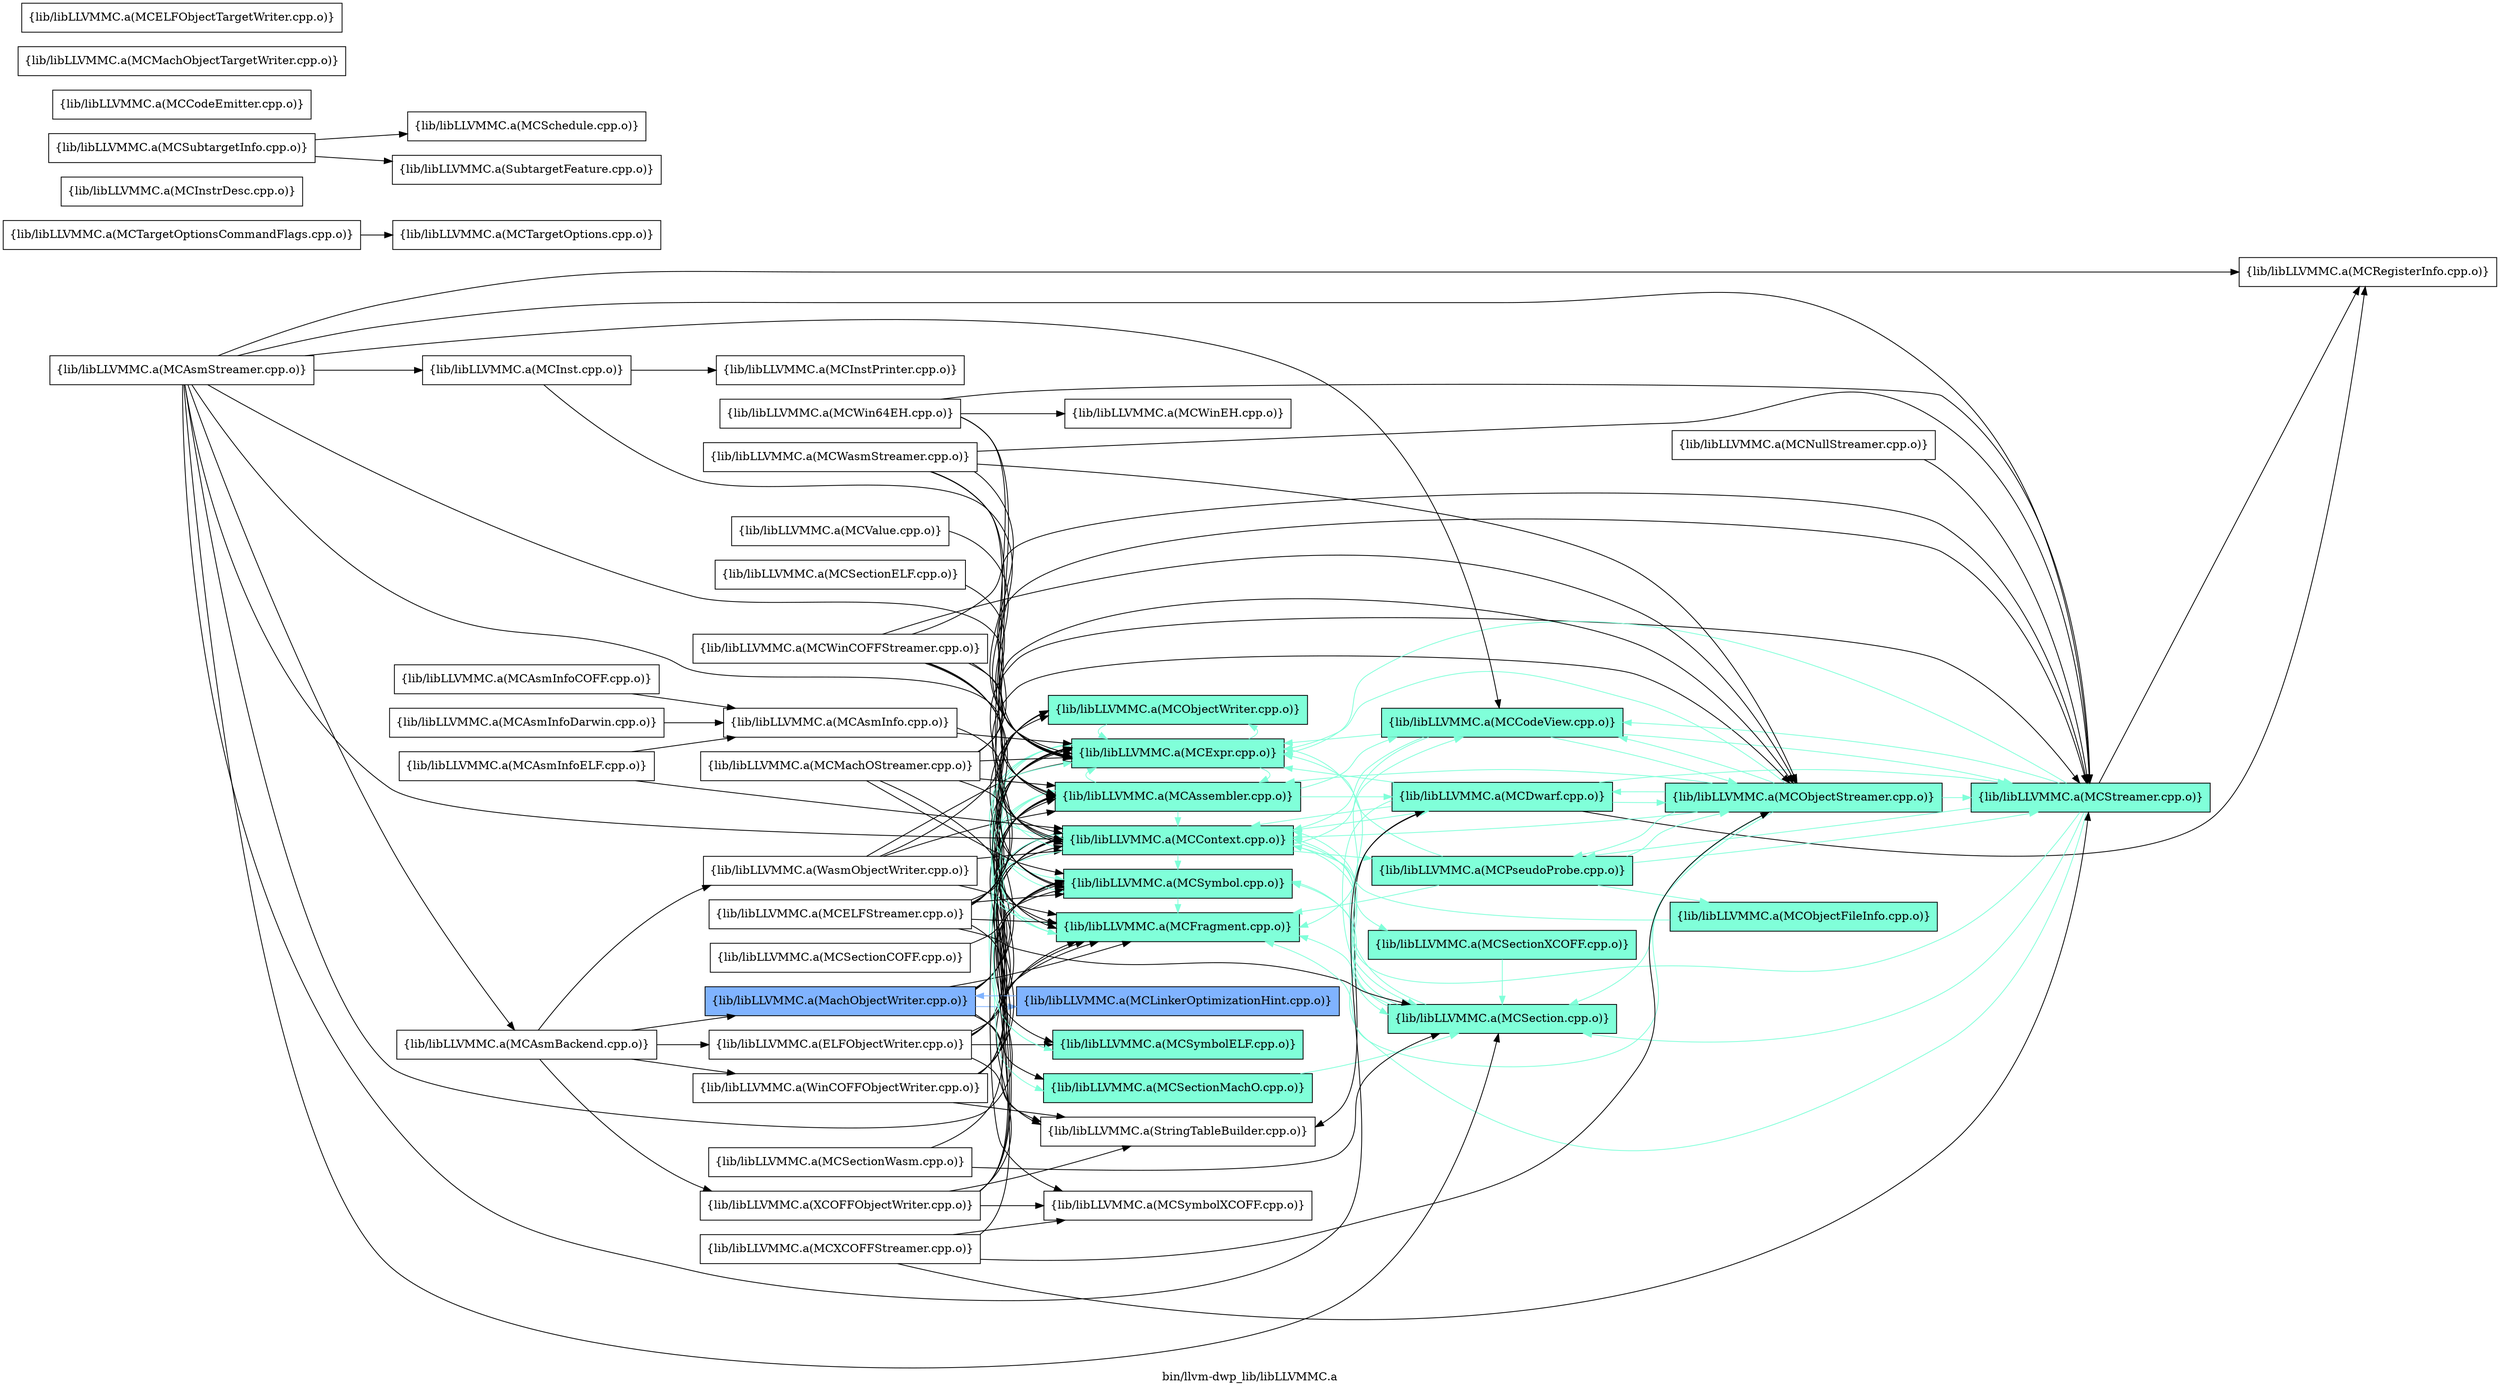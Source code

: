 digraph "bin/llvm-dwp_lib/libLLVMMC.a" {
	label="bin/llvm-dwp_lib/libLLVMMC.a";
	rankdir=LR;
	{ rank=same; Node0x557914d8de48;  }
	{ rank=same; Node0x557914d8bf58; Node0x557914d8ddf8; Node0x557914d8fc98; Node0x557914d908c8; Node0x557914d7fe88;  }
	{ rank=same; Node0x557914d89c08; Node0x557914d88768; Node0x557914d7e858; Node0x557914d7edf8; Node0x557914d8e708; Node0x557914d8e168; Node0x557914d8d9e8; Node0x557914d91db8; Node0x557914d8aec8; Node0x557914d911d8; Node0x557914d8f158;  }
	{ rank=same; Node0x557914d8a3d8; Node0x557914d7fa28; Node0x557914d8d768; Node0x557914d8e938; Node0x557914d8c688;  }
	{ rank=same; Node0x557914d8de48;  }
	{ rank=same; Node0x557914d8bf58; Node0x557914d8ddf8; Node0x557914d8fc98; Node0x557914d908c8; Node0x557914d7fe88;  }
	{ rank=same; Node0x557914d89c08; Node0x557914d88768; Node0x557914d7e858; Node0x557914d7edf8; Node0x557914d8e708; Node0x557914d8e168; Node0x557914d8d9e8; Node0x557914d91db8; Node0x557914d8aec8; Node0x557914d911d8; Node0x557914d8f158;  }
	{ rank=same; Node0x557914d8a3d8; Node0x557914d7fa28; Node0x557914d8d768; Node0x557914d8e938; Node0x557914d8c688;  }

	Node0x557914d8de48 [shape=record,shape=box,group=0,label="{lib/libLLVMMC.a(MCAsmBackend.cpp.o)}"];
	Node0x557914d8de48 -> Node0x557914d8bf58;
	Node0x557914d8de48 -> Node0x557914d8ddf8;
	Node0x557914d8de48 -> Node0x557914d8fc98;
	Node0x557914d8de48 -> Node0x557914d908c8;
	Node0x557914d8de48 -> Node0x557914d7fe88;
	Node0x557914d88768 [shape=record,shape=box,group=1,style=filled,fillcolor="0.450000 0.5 1",label="{lib/libLLVMMC.a(MCContext.cpp.o)}"];
	Node0x557914d88768 -> Node0x557914d8a3d8[color="0.450000 0.5 1"];
	Node0x557914d88768 -> Node0x557914d7fa28[color="0.450000 0.5 1"];
	Node0x557914d88768 -> Node0x557914d7e858[color="0.450000 0.5 1"];
	Node0x557914d88768 -> Node0x557914d7edf8[color="0.450000 0.5 1"];
	Node0x557914d88768 -> Node0x557914d8d768[color="0.450000 0.5 1"];
	Node0x557914d88768 -> Node0x557914d8e938[color="0.450000 0.5 1"];
	Node0x557914d88768 -> Node0x557914d8aec8[color="0.450000 0.5 1"];
	Node0x557914d88768 -> Node0x557914d8c688[color="0.450000 0.5 1"];
	Node0x557914d88768 -> Node0x557914d8e168[color="0.450000 0.5 1"];
	Node0x557914d88768 -> Node0x557914d8d9e8[color="0.450000 0.5 1"];
	Node0x557914d88768 -> Node0x557914d8f158;
	Node0x557914d7e128 [shape=record,shape=box,group=0,label="{lib/libLLVMMC.a(MCELFStreamer.cpp.o)}"];
	Node0x557914d7e128 -> Node0x557914d89c08;
	Node0x557914d7e128 -> Node0x557914d88768;
	Node0x557914d7e128 -> Node0x557914d7e858;
	Node0x557914d7e128 -> Node0x557914d7edf8;
	Node0x557914d7e128 -> Node0x557914d90eb8;
	Node0x557914d7e128 -> Node0x557914d8e938;
	Node0x557914d7e128 -> Node0x557914d90e18;
	Node0x557914d7e128 -> Node0x557914d8e168;
	Node0x557914d7e128 -> Node0x557914d8d9e8;
	Node0x557914d80c48 [shape=record,shape=box,group=0,label="{lib/libLLVMMC.a(MCMachOStreamer.cpp.o)}"];
	Node0x557914d80c48 -> Node0x557914d89c08;
	Node0x557914d80c48 -> Node0x557914d88768;
	Node0x557914d80c48 -> Node0x557914d7e858;
	Node0x557914d80c48 -> Node0x557914d7edf8;
	Node0x557914d80c48 -> Node0x557914d90eb8;
	Node0x557914d80c48 -> Node0x557914d90e18;
	Node0x557914d80c48 -> Node0x557914d8e168;
	Node0x557914d81b98 [shape=record,shape=box,group=1,style=filled,fillcolor="0.450000 0.5 1",label="{lib/libLLVMMC.a(MCObjectFileInfo.cpp.o)}"];
	Node0x557914d81b98 -> Node0x557914d88768[color="0.450000 0.5 1"];
	Node0x557914d90e18 [shape=record,shape=box,group=1,style=filled,fillcolor="0.450000 0.5 1",label="{lib/libLLVMMC.a(MCStreamer.cpp.o)}"];
	Node0x557914d90e18 -> Node0x557914d8a3d8[color="0.450000 0.5 1"];
	Node0x557914d90e18 -> Node0x557914d88768[color="0.450000 0.5 1"];
	Node0x557914d90e18 -> Node0x557914d7e858[color="0.450000 0.5 1"];
	Node0x557914d90e18 -> Node0x557914d8d768[color="0.450000 0.5 1"];
	Node0x557914d90e18 -> Node0x557914d8d448;
	Node0x557914d90e18 -> Node0x557914d8e938[color="0.450000 0.5 1"];
	Node0x557914d90e18 -> Node0x557914d8e168[color="0.450000 0.5 1"];
	Node0x557914d8e8e8 [shape=record,shape=box,group=0,label="{lib/libLLVMMC.a(MCTargetOptions.cpp.o)}"];
	Node0x557914d8ebb8 [shape=record,shape=box,group=0,label="{lib/libLLVMMC.a(MCTargetOptionsCommandFlags.cpp.o)}"];
	Node0x557914d8ebb8 -> Node0x557914d8e8e8;
	Node0x557914d80e78 [shape=record,shape=box,group=0,label="{lib/libLLVMMC.a(MCWasmStreamer.cpp.o)}"];
	Node0x557914d80e78 -> Node0x557914d89c08;
	Node0x557914d80e78 -> Node0x557914d7e858;
	Node0x557914d80e78 -> Node0x557914d90eb8;
	Node0x557914d80e78 -> Node0x557914d90e18;
	Node0x557914d80e78 -> Node0x557914d8e168;
	Node0x557914d8e2a8 [shape=record,shape=box,group=0,label="{lib/libLLVMMC.a(MCXCOFFStreamer.cpp.o)}"];
	Node0x557914d8e2a8 -> Node0x557914d89c08;
	Node0x557914d8e2a8 -> Node0x557914d90eb8;
	Node0x557914d8e2a8 -> Node0x557914d90e18;
	Node0x557914d8e2a8 -> Node0x557914d8f158;
	Node0x557914d7e858 [shape=record,shape=box,group=1,style=filled,fillcolor="0.450000 0.5 1",label="{lib/libLLVMMC.a(MCExpr.cpp.o)}"];
	Node0x557914d7e858 -> Node0x557914d89c08[color="0.450000 0.5 1"];
	Node0x557914d7e858 -> Node0x557914d88768[color="0.450000 0.5 1"];
	Node0x557914d7e858 -> Node0x557914d7edf8[color="0.450000 0.5 1"];
	Node0x557914d7e858 -> Node0x557914d8e708[color="0.450000 0.5 1"];
	Node0x557914d7e858 -> Node0x557914d8e168[color="0.450000 0.5 1"];
	Node0x557914d8e168 [shape=record,shape=box,group=1,style=filled,fillcolor="0.450000 0.5 1",label="{lib/libLLVMMC.a(MCSymbol.cpp.o)}"];
	Node0x557914d8e168 -> Node0x557914d7edf8[color="0.450000 0.5 1"];
	Node0x557914d82b88 [shape=record,shape=box,group=0,label="{lib/libLLVMMC.a(MCInstrDesc.cpp.o)}"];
	Node0x557914d8d448 [shape=record,shape=box,group=0,label="{lib/libLLVMMC.a(MCRegisterInfo.cpp.o)}"];
	Node0x557914d8dd08 [shape=record,shape=box,group=0,label="{lib/libLLVMMC.a(MCSubtargetInfo.cpp.o)}"];
	Node0x557914d8dd08 -> Node0x557914d8f068;
	Node0x557914d8dd08 -> Node0x557914d916d8;
	Node0x557914d8f068 [shape=record,shape=box,group=0,label="{lib/libLLVMMC.a(MCSchedule.cpp.o)}"];
	Node0x557914d82408 [shape=record,shape=box,group=0,label="{lib/libLLVMMC.a(MCInstPrinter.cpp.o)}"];
	Node0x557914d8cbd8 [shape=record,shape=box,group=0,label="{lib/libLLVMMC.a(MCAsmInfo.cpp.o)}"];
	Node0x557914d8cbd8 -> Node0x557914d88768;
	Node0x557914d8cbd8 -> Node0x557914d7e858;
	Node0x557914d89c08 [shape=record,shape=box,group=1,style=filled,fillcolor="0.450000 0.5 1",label="{lib/libLLVMMC.a(MCAssembler.cpp.o)}"];
	Node0x557914d89c08 -> Node0x557914d8a3d8[color="0.450000 0.5 1"];
	Node0x557914d89c08 -> Node0x557914d88768[color="0.450000 0.5 1"];
	Node0x557914d89c08 -> Node0x557914d7fa28[color="0.450000 0.5 1"];
	Node0x557914d89c08 -> Node0x557914d7e858[color="0.450000 0.5 1"];
	Node0x557914d89c08 -> Node0x557914d7edf8[color="0.450000 0.5 1"];
	Node0x557914d89c08 -> Node0x557914d8e168[color="0.450000 0.5 1"];
	Node0x557914d7edf8 [shape=record,shape=box,group=1,style=filled,fillcolor="0.450000 0.5 1",label="{lib/libLLVMMC.a(MCFragment.cpp.o)}"];
	Node0x557914d7edf8 -> Node0x557914d89c08[color="0.450000 0.5 1"];
	Node0x557914d7edf8 -> Node0x557914d88768[color="0.450000 0.5 1"];
	Node0x557914d7edf8 -> Node0x557914d7e858[color="0.450000 0.5 1"];
	Node0x557914d81cd8 [shape=record,shape=box,group=0,label="{lib/libLLVMMC.a(MCInst.cpp.o)}"];
	Node0x557914d81cd8 -> Node0x557914d7e858;
	Node0x557914d81cd8 -> Node0x557914d82408;
	Node0x557914d90eb8 [shape=record,shape=box,group=1,style=filled,fillcolor="0.450000 0.5 1",label="{lib/libLLVMMC.a(MCObjectStreamer.cpp.o)}"];
	Node0x557914d90eb8 -> Node0x557914d89c08[color="0.450000 0.5 1"];
	Node0x557914d90eb8 -> Node0x557914d8a3d8[color="0.450000 0.5 1"];
	Node0x557914d90eb8 -> Node0x557914d88768[color="0.450000 0.5 1"];
	Node0x557914d90eb8 -> Node0x557914d7fa28[color="0.450000 0.5 1"];
	Node0x557914d90eb8 -> Node0x557914d7e858[color="0.450000 0.5 1"];
	Node0x557914d90eb8 -> Node0x557914d7edf8[color="0.450000 0.5 1"];
	Node0x557914d90eb8 -> Node0x557914d8d768[color="0.450000 0.5 1"];
	Node0x557914d90eb8 -> Node0x557914d8e938[color="0.450000 0.5 1"];
	Node0x557914d90eb8 -> Node0x557914d90e18[color="0.450000 0.5 1"];
	Node0x557914d8c818 [shape=record,shape=box,group=0,label="{lib/libLLVMMC.a(MCAsmInfoCOFF.cpp.o)}"];
	Node0x557914d8c818 -> Node0x557914d8cbd8;
	Node0x557914d8abf8 [shape=record,shape=box,group=0,label="{lib/libLLVMMC.a(MCAsmInfoDarwin.cpp.o)}"];
	Node0x557914d8abf8 -> Node0x557914d8cbd8;
	Node0x557914d8b968 [shape=record,shape=box,group=0,label="{lib/libLLVMMC.a(MCAsmInfoELF.cpp.o)}"];
	Node0x557914d8b968 -> Node0x557914d8cbd8;
	Node0x557914d8b968 -> Node0x557914d88768;
	Node0x557914d89668 [shape=record,shape=box,group=0,label="{lib/libLLVMMC.a(MCCodeEmitter.cpp.o)}"];
	Node0x557914d813c8 [shape=record,shape=box,group=0,label="{lib/libLLVMMC.a(MCMachObjectTargetWriter.cpp.o)}"];
	Node0x557914d8ddf8 [shape=record,shape=box,group=2,style=filled,fillcolor="0.600000 0.5 1",label="{lib/libLLVMMC.a(MachObjectWriter.cpp.o)}"];
	Node0x557914d8ddf8 -> Node0x557914d89c08;
	Node0x557914d8ddf8 -> Node0x557914d88768;
	Node0x557914d8ddf8 -> Node0x557914d7e858;
	Node0x557914d8ddf8 -> Node0x557914d7edf8;
	Node0x557914d8ddf8 -> Node0x557914d8e708;
	Node0x557914d8ddf8 -> Node0x557914d8aec8;
	Node0x557914d8ddf8 -> Node0x557914d8e168;
	Node0x557914d8ddf8 -> Node0x557914d911d8[color="0.600000 0.5 1"];
	Node0x557914d8ddf8 -> Node0x557914d91db8;
	Node0x557914d801a8 [shape=record,shape=box,group=0,label="{lib/libLLVMMC.a(MCELFObjectTargetWriter.cpp.o)}"];
	Node0x557914d81c88 [shape=record,shape=box,group=0,label="{lib/libLLVMMC.a(MCValue.cpp.o)}"];
	Node0x557914d81c88 -> Node0x557914d7e858;
	Node0x557914d908c8 [shape=record,shape=box,group=0,label="{lib/libLLVMMC.a(WinCOFFObjectWriter.cpp.o)}"];
	Node0x557914d908c8 -> Node0x557914d89c08;
	Node0x557914d908c8 -> Node0x557914d88768;
	Node0x557914d908c8 -> Node0x557914d7e858;
	Node0x557914d908c8 -> Node0x557914d7edf8;
	Node0x557914d908c8 -> Node0x557914d8e708;
	Node0x557914d908c8 -> Node0x557914d8e168;
	Node0x557914d908c8 -> Node0x557914d91db8;
	Node0x557914d80c98 [shape=record,shape=box,group=0,label="{lib/libLLVMMC.a(MCWin64EH.cpp.o)}"];
	Node0x557914d80c98 -> Node0x557914d88768;
	Node0x557914d80c98 -> Node0x557914d7e858;
	Node0x557914d80c98 -> Node0x557914d90e18;
	Node0x557914d80c98 -> Node0x557914d8d628;
	Node0x557914d82688 [shape=record,shape=box,group=0,label="{lib/libLLVMMC.a(MCWinCOFFStreamer.cpp.o)}"];
	Node0x557914d82688 -> Node0x557914d89c08;
	Node0x557914d82688 -> Node0x557914d88768;
	Node0x557914d82688 -> Node0x557914d7e858;
	Node0x557914d82688 -> Node0x557914d7edf8;
	Node0x557914d82688 -> Node0x557914d90eb8;
	Node0x557914d82688 -> Node0x557914d90e18;
	Node0x557914d82688 -> Node0x557914d8e168;
	Node0x557914d8d628 [shape=record,shape=box,group=0,label="{lib/libLLVMMC.a(MCWinEH.cpp.o)}"];
	Node0x557914d8a3d8 [shape=record,shape=box,group=1,style=filled,fillcolor="0.450000 0.5 1",label="{lib/libLLVMMC.a(MCCodeView.cpp.o)}"];
	Node0x557914d8a3d8 -> Node0x557914d88768[color="0.450000 0.5 1"];
	Node0x557914d8a3d8 -> Node0x557914d7e858[color="0.450000 0.5 1"];
	Node0x557914d8a3d8 -> Node0x557914d7edf8[color="0.450000 0.5 1"];
	Node0x557914d8a3d8 -> Node0x557914d90eb8[color="0.450000 0.5 1"];
	Node0x557914d8a3d8 -> Node0x557914d90e18[color="0.450000 0.5 1"];
	Node0x557914d7fa28 [shape=record,shape=box,group=1,style=filled,fillcolor="0.450000 0.5 1",label="{lib/libLLVMMC.a(MCDwarf.cpp.o)}"];
	Node0x557914d7fa28 -> Node0x557914d88768[color="0.450000 0.5 1"];
	Node0x557914d7fa28 -> Node0x557914d7e858[color="0.450000 0.5 1"];
	Node0x557914d7fa28 -> Node0x557914d90eb8[color="0.450000 0.5 1"];
	Node0x557914d7fa28 -> Node0x557914d8d448;
	Node0x557914d7fa28 -> Node0x557914d8e938[color="0.450000 0.5 1"];
	Node0x557914d7fa28 -> Node0x557914d90e18[color="0.450000 0.5 1"];
	Node0x557914d7fa28 -> Node0x557914d91db8;
	Node0x557914d8bf58 [shape=record,shape=box,group=0,label="{lib/libLLVMMC.a(ELFObjectWriter.cpp.o)}"];
	Node0x557914d8bf58 -> Node0x557914d89c08;
	Node0x557914d8bf58 -> Node0x557914d88768;
	Node0x557914d8bf58 -> Node0x557914d7e858;
	Node0x557914d8bf58 -> Node0x557914d7edf8;
	Node0x557914d8bf58 -> Node0x557914d8e708;
	Node0x557914d8bf58 -> Node0x557914d8e168;
	Node0x557914d8bf58 -> Node0x557914d8d9e8;
	Node0x557914d8bf58 -> Node0x557914d91db8;
	Node0x557914d8fc98 [shape=record,shape=box,group=0,label="{lib/libLLVMMC.a(WasmObjectWriter.cpp.o)}"];
	Node0x557914d8fc98 -> Node0x557914d89c08;
	Node0x557914d8fc98 -> Node0x557914d88768;
	Node0x557914d8fc98 -> Node0x557914d7e858;
	Node0x557914d8fc98 -> Node0x557914d7edf8;
	Node0x557914d8fc98 -> Node0x557914d8e708;
	Node0x557914d7fe88 [shape=record,shape=box,group=0,label="{lib/libLLVMMC.a(XCOFFObjectWriter.cpp.o)}"];
	Node0x557914d7fe88 -> Node0x557914d89c08;
	Node0x557914d7fe88 -> Node0x557914d7e858;
	Node0x557914d7fe88 -> Node0x557914d7edf8;
	Node0x557914d7fe88 -> Node0x557914d8e708;
	Node0x557914d7fe88 -> Node0x557914d8f158;
	Node0x557914d7fe88 -> Node0x557914d91db8;
	Node0x557914d8e708 [shape=record,shape=box,group=1,style=filled,fillcolor="0.450000 0.5 1",label="{lib/libLLVMMC.a(MCObjectWriter.cpp.o)}"];
	Node0x557914d8e708 -> Node0x557914d7e858[color="0.450000 0.5 1"];
	Node0x557914d8d9e8 [shape=record,shape=box,group=1,style=filled,fillcolor="0.450000 0.5 1",label="{lib/libLLVMMC.a(MCSymbolELF.cpp.o)}"];
	Node0x557914d8d9e8 -> Node0x557914d7e858[color="0.450000 0.5 1"];
	Node0x557914d91db8 [shape=record,shape=box,group=0,label="{lib/libLLVMMC.a(StringTableBuilder.cpp.o)}"];
	Node0x557914d8d768 [shape=record,shape=box,group=1,style=filled,fillcolor="0.450000 0.5 1",label="{lib/libLLVMMC.a(MCPseudoProbe.cpp.o)}"];
	Node0x557914d8d768 -> Node0x557914d7e858[color="0.450000 0.5 1"];
	Node0x557914d8d768 -> Node0x557914d7edf8[color="0.450000 0.5 1"];
	Node0x557914d8d768 -> Node0x557914d81b98[color="0.450000 0.5 1"];
	Node0x557914d8d768 -> Node0x557914d90eb8[color="0.450000 0.5 1"];
	Node0x557914d8d768 -> Node0x557914d90e18[color="0.450000 0.5 1"];
	Node0x557914d8e938 [shape=record,shape=box,group=1,style=filled,fillcolor="0.450000 0.5 1",label="{lib/libLLVMMC.a(MCSection.cpp.o)}"];
	Node0x557914d8e938 -> Node0x557914d88768[color="0.450000 0.5 1"];
	Node0x557914d8e938 -> Node0x557914d7e858[color="0.450000 0.5 1"];
	Node0x557914d8e938 -> Node0x557914d7edf8[color="0.450000 0.5 1"];
	Node0x557914d8e938 -> Node0x557914d8e168[color="0.450000 0.5 1"];
	Node0x557914d8aec8 [shape=record,shape=box,group=1,style=filled,fillcolor="0.450000 0.5 1",label="{lib/libLLVMMC.a(MCSectionMachO.cpp.o)}"];
	Node0x557914d8aec8 -> Node0x557914d8e938[color="0.450000 0.5 1"];
	Node0x557914d8c688 [shape=record,shape=box,group=1,style=filled,fillcolor="0.450000 0.5 1",label="{lib/libLLVMMC.a(MCSectionXCOFF.cpp.o)}"];
	Node0x557914d8c688 -> Node0x557914d8e938[color="0.450000 0.5 1"];
	Node0x557914d8f158 [shape=record,shape=box,group=0,label="{lib/libLLVMMC.a(MCSymbolXCOFF.cpp.o)}"];
	Node0x557914d8e758 [shape=record,shape=box,group=0,label="{lib/libLLVMMC.a(MCSectionCOFF.cpp.o)}"];
	Node0x557914d8e758 -> Node0x557914d8e168;
	Node0x557914d8b648 [shape=record,shape=box,group=0,label="{lib/libLLVMMC.a(MCSectionELF.cpp.o)}"];
	Node0x557914d8b648 -> Node0x557914d7e858;
	Node0x557914d8ce08 [shape=record,shape=box,group=0,label="{lib/libLLVMMC.a(MCSectionWasm.cpp.o)}"];
	Node0x557914d8ce08 -> Node0x557914d7e858;
	Node0x557914d8ce08 -> Node0x557914d8e938;
	Node0x557914d916d8 [shape=record,shape=box,group=0,label="{lib/libLLVMMC.a(SubtargetFeature.cpp.o)}"];
	Node0x557914d911d8 [shape=record,shape=box,group=2,style=filled,fillcolor="0.600000 0.5 1",label="{lib/libLLVMMC.a(MCLinkerOptimizationHint.cpp.o)}"];
	Node0x557914d911d8 -> Node0x557914d8ddf8[color="0.600000 0.5 1"];
	Node0x557914d7f3e8 [shape=record,shape=box,group=0,label="{lib/libLLVMMC.a(MCAsmStreamer.cpp.o)}"];
	Node0x557914d7f3e8 -> Node0x557914d8de48;
	Node0x557914d7f3e8 -> Node0x557914d89c08;
	Node0x557914d7f3e8 -> Node0x557914d8a3d8;
	Node0x557914d7f3e8 -> Node0x557914d88768;
	Node0x557914d7f3e8 -> Node0x557914d7fa28;
	Node0x557914d7f3e8 -> Node0x557914d7e858;
	Node0x557914d7f3e8 -> Node0x557914d81cd8;
	Node0x557914d7f3e8 -> Node0x557914d8d448;
	Node0x557914d7f3e8 -> Node0x557914d8e938;
	Node0x557914d7f3e8 -> Node0x557914d90e18;
	Node0x557914d7f3e8 -> Node0x557914d8e168;
	Node0x557914d873b8 [shape=record,shape=box,group=0,label="{lib/libLLVMMC.a(MCNullStreamer.cpp.o)}"];
	Node0x557914d873b8 -> Node0x557914d90e18;
}
